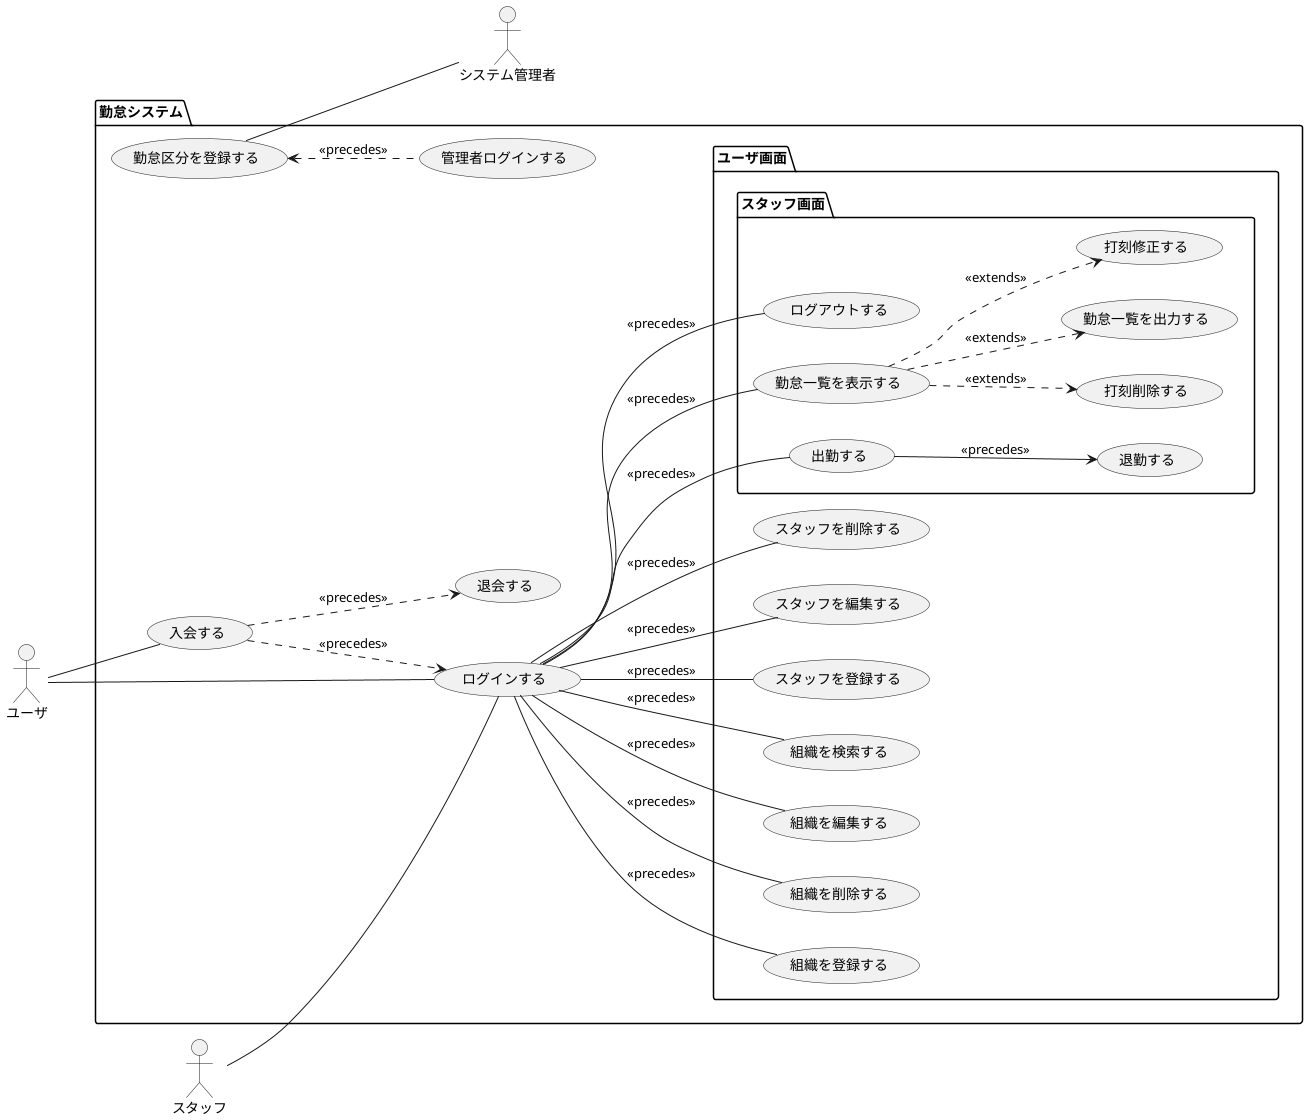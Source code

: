 @startuml
left to right direction

actor :ユーザ: as user
actor :スタッフ: as staff
actor :システム管理者: as system

package "勤怠システム"{

    (入会する) as singUp

    (singUp)-.>(退会する):<<precedes>>
    (singUp)-.>(ログインする):<<precedes>>
    (勤怠区分を登録する)<.-(管理者ログインする):<<precedes>>
    user--(singUp)
    user--(ログインする)
    staff--(ログインする)
    (勤怠区分を登録する)--system

    package "ユーザ画面"{
        (ログインする)--(組織を登録する):<<precedes>>
        (ログインする)--(組織を削除する):<<precedes>>
        (ログインする)--(組織を編集する):<<precedes>>
        (ログインする)--(組織を検索する):<<precedes>>
        (ログインする)--(スタッフを登録する):<<precedes>>
        (ログインする)--(スタッフを編集する):<<precedes>>
        (ログインする)--(スタッフを削除する):<<precedes>>

        package "スタッフ画面"{
            (出勤する)-->(退勤する):<<precedes>>
            (勤怠一覧を表示する)-.>(打刻修正する):<<extends>>
            (勤怠一覧を表示する)-.>(打刻削除する):<<extends>>
            (勤怠一覧を表示する)-.>(勤怠一覧を出力する):<<extends>>
            (ログインする)--(出勤する):<<precedes>>
            (ログインする)--(勤怠一覧を表示する):<<precedes>>
            (ログインする)--(ログアウトする):<<precedes>>
        }
    }
}
@enduml

